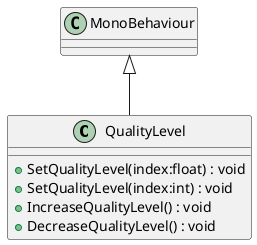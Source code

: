 @startuml
class QualityLevel {
    + SetQualityLevel(index:float) : void
    + SetQualityLevel(index:int) : void
    + IncreaseQualityLevel() : void
    + DecreaseQualityLevel() : void
}
MonoBehaviour <|-- QualityLevel
@enduml

